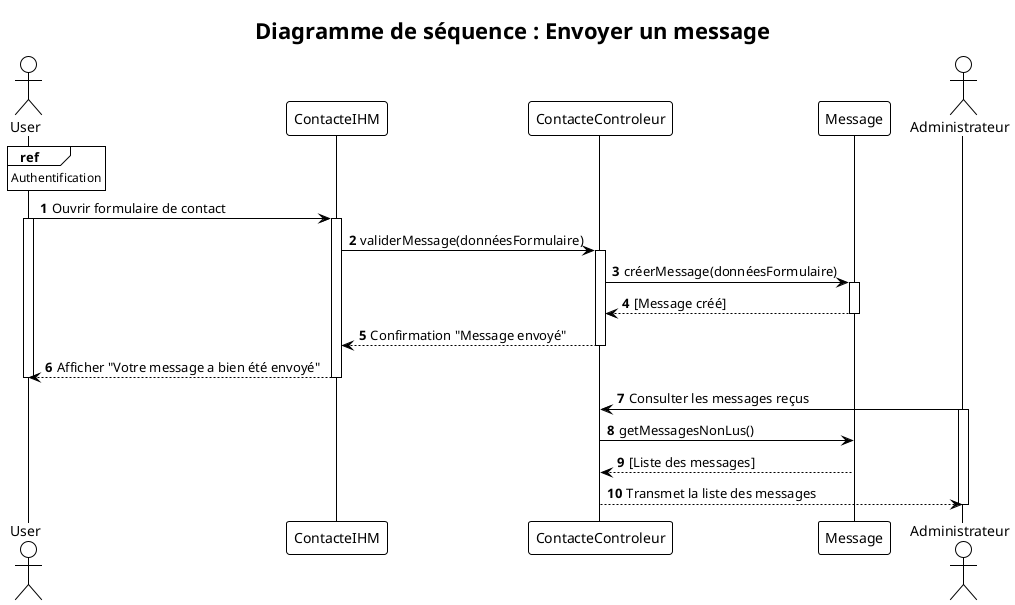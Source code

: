 @startuml
!theme plain
autonumber

actor "User" as U
participant "ContacteIHM" as CIHM
participant "ContacteControleur" as CCTRL
participant "Message" as M
actor "Administrateur" as A

title Diagramme de séquence : Envoyer un message

ref over U : Authentification

U -> CIHM : Ouvrir formulaire de contact
activate U
activate CIHM

CIHM -> CCTRL : validerMessage(donnéesFormulaire)
activate CCTRL

CCTRL -> M : créerMessage(donnéesFormulaire)
activate M
M --> CCTRL : [Message créé]
deactivate M

CCTRL --> CIHM : Confirmation "Message envoyé"
deactivate CCTRL

CIHM --> U : Afficher "Votre message a bien été envoyé"
deactivate CIHM
deactivate U

A -> CCTRL : Consulter les messages reçus
activate A
CCTRL -> M : getMessagesNonLus()
M --> CCTRL : [Liste des messages]
CCTRL --> A : Transmet la liste des messages
deactivate CCTRL
deactivate A
@enduml